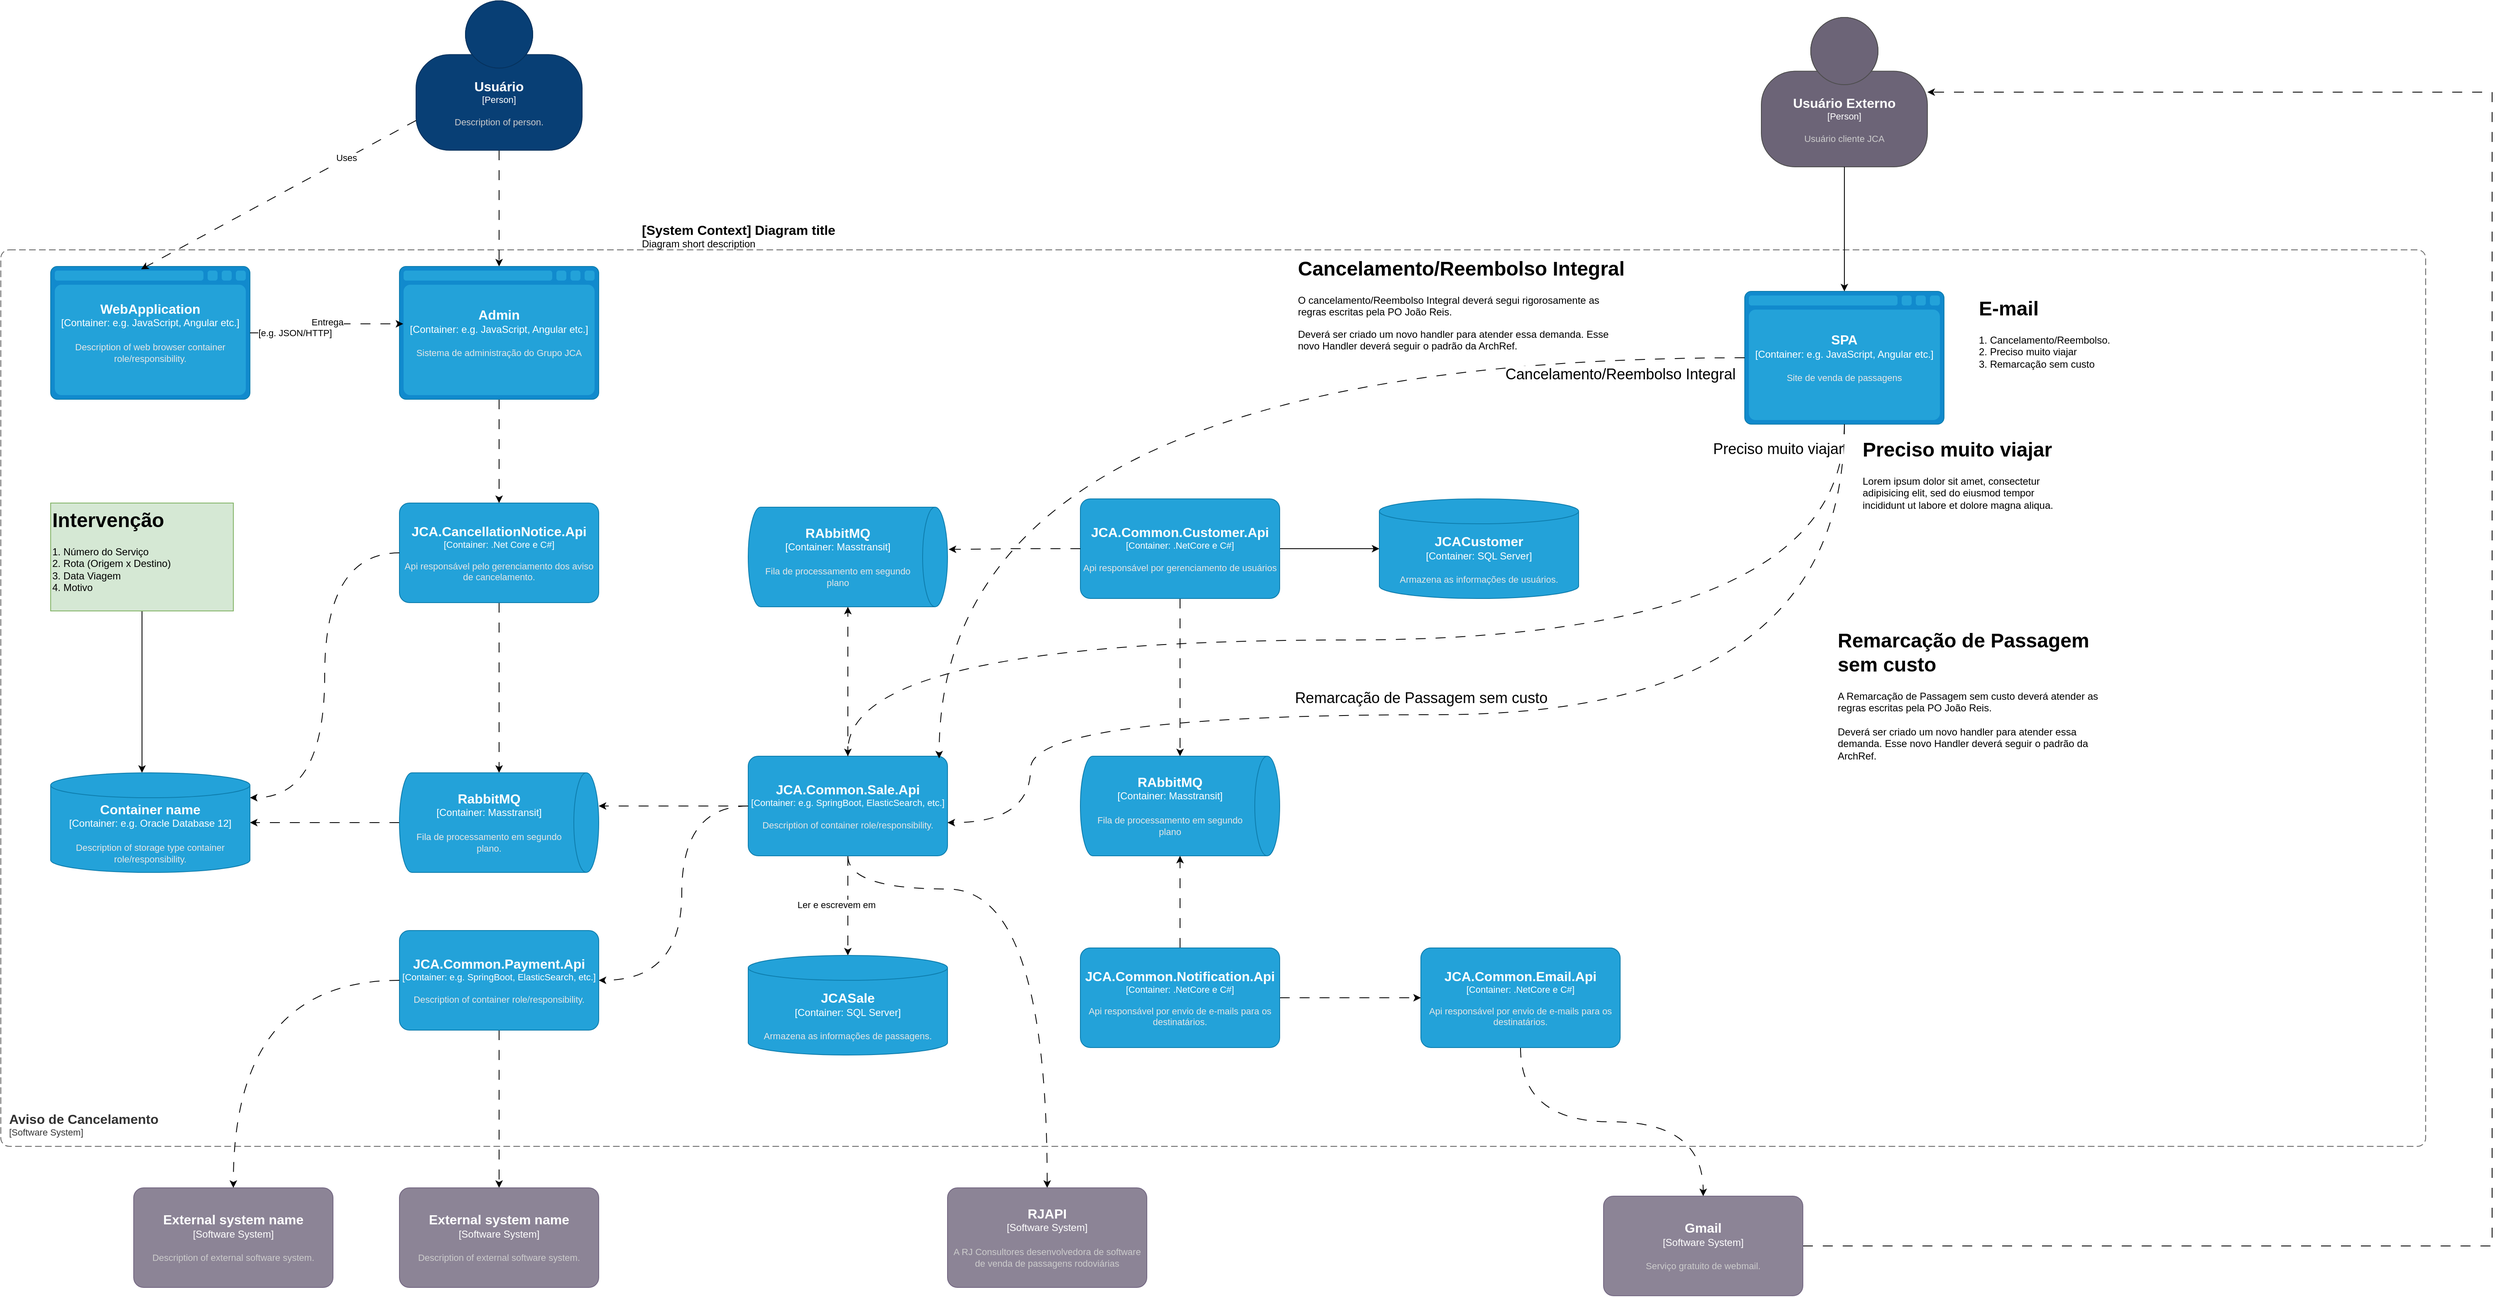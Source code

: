 <mxfile version="24.2.0" type="github">
  <diagram id="C5RBs43oDa-KdzZeNtuy" name="Page-1">
    <mxGraphModel dx="2030" dy="444" grid="1" gridSize="10" guides="1" tooltips="1" connect="1" arrows="1" fold="1" page="1" pageScale="1" pageWidth="1169" pageHeight="827" background="#ffffff" math="0" shadow="0">
      <root>
        <mxCell id="WIyWlLk6GJQsqaUBKTNV-0" />
        <mxCell id="WIyWlLk6GJQsqaUBKTNV-1" parent="WIyWlLk6GJQsqaUBKTNV-0" />
        <object placeholders="1" c4Name="Aviso de Cancelamento" c4Type="SystemScopeBoundary" c4Application="Software System" label="&lt;font style=&quot;font-size: 16px&quot;&gt;&lt;b&gt;&lt;div style=&quot;text-align: left&quot;&gt;%c4Name%&lt;/div&gt;&lt;/b&gt;&lt;/font&gt;&lt;div style=&quot;text-align: left&quot;&gt;[%c4Application%]&lt;/div&gt;" id="rZhwr0CRrRJDCK31wP1V-13">
          <mxCell style="rounded=1;fontSize=11;whiteSpace=wrap;html=1;dashed=1;arcSize=20;fillColor=none;strokeColor=#666666;fontColor=#333333;labelBackgroundColor=none;align=left;verticalAlign=bottom;labelBorderColor=none;spacingTop=0;spacing=10;dashPattern=8 4;metaEdit=1;rotatable=0;perimeter=rectanglePerimeter;noLabel=0;labelPadding=0;allowArrows=0;connectable=0;expand=0;recursiveResize=0;editable=1;pointerEvents=0;absoluteArcSize=1;points=[[0.25,0,0],[0.5,0,0],[0.75,0,0],[1,0.25,0],[1,0.5,0],[1,0.75,0],[0.75,1,0],[0.5,1,0],[0.25,1,0],[0,0.75,0],[0,0.5,0],[0,0.25,0]];" parent="WIyWlLk6GJQsqaUBKTNV-1" vertex="1">
            <mxGeometry x="-330" y="340" width="2920" height="1080" as="geometry" />
          </mxCell>
        </object>
        <mxCell id="8VAVAzCilWJxM4eUNis3-16" style="edgeStyle=orthogonalEdgeStyle;rounded=0;orthogonalLoop=1;jettySize=auto;html=1;dashed=1;dashPattern=12 12;" edge="1" parent="WIyWlLk6GJQsqaUBKTNV-1" source="rZhwr0CRrRJDCK31wP1V-14" target="rZhwr0CRrRJDCK31wP1V-17">
          <mxGeometry relative="1" as="geometry" />
        </mxCell>
        <object placeholders="1" c4Name="Usuário" c4Type="Person" c4Description="Description of person." label="&lt;font style=&quot;font-size: 16px&quot;&gt;&lt;b&gt;%c4Name%&lt;/b&gt;&lt;/font&gt;&lt;div&gt;[%c4Type%]&lt;/div&gt;&lt;br&gt;&lt;div&gt;&lt;font style=&quot;font-size: 11px&quot;&gt;&lt;font color=&quot;#cccccc&quot;&gt;%c4Description%&lt;/font&gt;&lt;/div&gt;" id="rZhwr0CRrRJDCK31wP1V-14">
          <mxCell style="html=1;fontSize=11;dashed=0;whiteSpace=wrap;fillColor=#083F75;strokeColor=#06315C;fontColor=#ffffff;shape=mxgraph.c4.person2;align=center;metaEdit=1;points=[[0.5,0,0],[1,0.5,0],[1,0.75,0],[0.75,1,0],[0.5,1,0],[0.25,1,0],[0,0.75,0],[0,0.5,0]];resizable=0;" parent="WIyWlLk6GJQsqaUBKTNV-1" vertex="1">
            <mxGeometry x="170" y="40" width="200" height="180" as="geometry" />
          </mxCell>
        </object>
        <object placeholders="1" c4Type="WebApplication" c4Container="Container" c4Technology="e.g. JavaScript, Angular etc." c4Description="Description of web browser container role/responsibility." label="&lt;font style=&quot;font-size: 16px&quot;&gt;&lt;b&gt;%c4Type%&lt;/b&gt;&lt;/font&gt;&lt;div&gt;[%c4Container%:&amp;nbsp;%c4Technology%]&lt;/div&gt;&lt;br&gt;&lt;div&gt;&lt;font style=&quot;font-size: 11px&quot;&gt;&lt;font color=&quot;#E6E6E6&quot;&gt;%c4Description%&lt;/font&gt;&lt;/div&gt;" id="rZhwr0CRrRJDCK31wP1V-15">
          <mxCell style="shape=mxgraph.c4.webBrowserContainer2;whiteSpace=wrap;html=1;boundedLbl=1;rounded=0;labelBackgroundColor=none;strokeColor=#118ACD;fillColor=#23A2D9;strokeColor=#118ACD;strokeColor2=#0E7DAD;fontSize=12;fontColor=#ffffff;align=center;metaEdit=1;points=[[0.5,0,0],[1,0.25,0],[1,0.5,0],[1,0.75,0],[0.5,1,0],[0,0.75,0],[0,0.5,0],[0,0.25,0]];resizable=0;" parent="WIyWlLk6GJQsqaUBKTNV-1" vertex="1">
            <mxGeometry x="-270" y="360" width="240" height="160" as="geometry" />
          </mxCell>
        </object>
        <mxCell id="8VAVAzCilWJxM4eUNis3-1" style="edgeStyle=orthogonalEdgeStyle;rounded=0;orthogonalLoop=1;jettySize=auto;html=1;dashed=1;dashPattern=12 12;" edge="1" parent="WIyWlLk6GJQsqaUBKTNV-1" source="rZhwr0CRrRJDCK31wP1V-16" target="rZhwr0CRrRJDCK31wP1V-29">
          <mxGeometry relative="1" as="geometry" />
        </mxCell>
        <object placeholders="1" c4Name="JCA.CancellationNotice.Api" c4Type="Container" c4Technology=".Net Core e C#" c4Description="Api responsável pelo gerenciamento dos aviso de cancelamento." label="&lt;font style=&quot;font-size: 16px&quot;&gt;&lt;b&gt;%c4Name%&lt;/b&gt;&lt;/font&gt;&lt;div&gt;[%c4Type%: %c4Technology%]&lt;/div&gt;&lt;br&gt;&lt;div&gt;&lt;font style=&quot;font-size: 11px&quot;&gt;&lt;font color=&quot;#E6E6E6&quot;&gt;%c4Description%&lt;/font&gt;&lt;/div&gt;" id="rZhwr0CRrRJDCK31wP1V-16">
          <mxCell style="rounded=1;whiteSpace=wrap;html=1;fontSize=11;labelBackgroundColor=none;fillColor=#23A2D9;fontColor=#ffffff;align=center;arcSize=10;strokeColor=#0E7DAD;metaEdit=1;resizable=0;points=[[0.25,0,0],[0.5,0,0],[0.75,0,0],[1,0.25,0],[1,0.5,0],[1,0.75,0],[0.75,1,0],[0.5,1,0],[0.25,1,0],[0,0.75,0],[0,0.5,0],[0,0.25,0]];" parent="WIyWlLk6GJQsqaUBKTNV-1" vertex="1">
            <mxGeometry x="150" y="645" width="240" height="120" as="geometry" />
          </mxCell>
        </object>
        <mxCell id="8VAVAzCilWJxM4eUNis3-0" style="edgeStyle=orthogonalEdgeStyle;rounded=0;orthogonalLoop=1;jettySize=auto;html=1;dashed=1;dashPattern=12 12;" edge="1" parent="WIyWlLk6GJQsqaUBKTNV-1" source="rZhwr0CRrRJDCK31wP1V-17" target="rZhwr0CRrRJDCK31wP1V-16">
          <mxGeometry relative="1" as="geometry" />
        </mxCell>
        <object placeholders="1" c4Type="Admin" c4Container="Container" c4Technology="e.g. JavaScript, Angular etc." c4Description="Sistema de administração do Grupo JCA" label="&lt;font style=&quot;font-size: 16px&quot;&gt;&lt;b&gt;%c4Type%&lt;/b&gt;&lt;/font&gt;&lt;div&gt;[%c4Container%:&amp;nbsp;%c4Technology%]&lt;/div&gt;&lt;br&gt;&lt;div&gt;&lt;font style=&quot;font-size: 11px&quot;&gt;&lt;font color=&quot;#E6E6E6&quot;&gt;%c4Description%&lt;/font&gt;&lt;/div&gt;" id="rZhwr0CRrRJDCK31wP1V-17">
          <mxCell style="shape=mxgraph.c4.webBrowserContainer2;whiteSpace=wrap;html=1;boundedLbl=1;rounded=0;labelBackgroundColor=none;strokeColor=#118ACD;fillColor=#23A2D9;strokeColor=#118ACD;strokeColor2=#0E7DAD;fontSize=12;fontColor=#ffffff;align=center;metaEdit=1;points=[[0.5,0,0],[1,0.25,0],[1,0.5,0],[1,0.75,0],[0.5,1,0],[0,0.75,0],[0,0.5,0],[0,0.25,0]];resizable=0;" parent="WIyWlLk6GJQsqaUBKTNV-1" vertex="1">
            <mxGeometry x="150" y="360" width="240" height="160" as="geometry" />
          </mxCell>
        </object>
        <mxCell id="rZhwr0CRrRJDCK31wP1V-20" style="edgeStyle=orthogonalEdgeStyle;rounded=0;orthogonalLoop=1;jettySize=auto;html=1;entryX=0.019;entryY=0.432;entryDx=0;entryDy=0;entryPerimeter=0;dashed=1;dashPattern=12 12;" parent="WIyWlLk6GJQsqaUBKTNV-1" source="rZhwr0CRrRJDCK31wP1V-15" target="rZhwr0CRrRJDCK31wP1V-17" edge="1">
          <mxGeometry relative="1" as="geometry" />
        </mxCell>
        <mxCell id="rZhwr0CRrRJDCK31wP1V-21" value="Entrega" style="edgeLabel;html=1;align=center;verticalAlign=middle;resizable=0;points=[];" parent="rZhwr0CRrRJDCK31wP1V-20" vertex="1" connectable="0">
          <mxGeometry x="-0.081" y="-3" relative="1" as="geometry">
            <mxPoint y="-13" as="offset" />
          </mxGeometry>
        </mxCell>
        <mxCell id="rZhwr0CRrRJDCK31wP1V-23" value="[e.g. JSON/HTTP]" style="edgeLabel;html=1;align=center;verticalAlign=middle;resizable=0;points=[];" parent="rZhwr0CRrRJDCK31wP1V-20" vertex="1" connectable="0">
          <mxGeometry x="0.409" y="2" relative="1" as="geometry">
            <mxPoint x="-73" y="13" as="offset" />
          </mxGeometry>
        </mxCell>
        <mxCell id="rZhwr0CRrRJDCK31wP1V-41" style="edgeStyle=orthogonalEdgeStyle;rounded=0;orthogonalLoop=1;jettySize=auto;html=1;dashed=1;dashPattern=12 12;" parent="WIyWlLk6GJQsqaUBKTNV-1" source="rZhwr0CRrRJDCK31wP1V-25" target="rZhwr0CRrRJDCK31wP1V-40" edge="1">
          <mxGeometry relative="1" as="geometry" />
        </mxCell>
        <mxCell id="rZhwr0CRrRJDCK31wP1V-47" value="Ler e escrevem em" style="edgeLabel;html=1;align=center;verticalAlign=middle;resizable=0;points=[];" parent="rZhwr0CRrRJDCK31wP1V-41" vertex="1" connectable="0">
          <mxGeometry x="0.146" relative="1" as="geometry">
            <mxPoint x="-14" y="-10" as="offset" />
          </mxGeometry>
        </mxCell>
        <mxCell id="8VAVAzCilWJxM4eUNis3-27" style="edgeStyle=orthogonalEdgeStyle;rounded=0;orthogonalLoop=1;jettySize=auto;html=1;curved=1;dashed=1;dashPattern=12 12;" edge="1" parent="WIyWlLk6GJQsqaUBKTNV-1" source="rZhwr0CRrRJDCK31wP1V-25" target="Wax3pSgX8jORdFltFTQ_-0">
          <mxGeometry relative="1" as="geometry">
            <Array as="points">
              <mxPoint x="690" y="1110" />
              <mxPoint x="930" y="1110" />
            </Array>
          </mxGeometry>
        </mxCell>
        <mxCell id="8VAVAzCilWJxM4eUNis3-32" style="edgeStyle=orthogonalEdgeStyle;rounded=0;orthogonalLoop=1;jettySize=auto;html=1;curved=1;dashed=1;dashPattern=12 12;" edge="1" parent="WIyWlLk6GJQsqaUBKTNV-1" source="rZhwr0CRrRJDCK31wP1V-25" target="8VAVAzCilWJxM4eUNis3-31">
          <mxGeometry relative="1" as="geometry">
            <Array as="points">
              <mxPoint x="490" y="1010" />
              <mxPoint x="490" y="1220" />
            </Array>
          </mxGeometry>
        </mxCell>
        <object placeholders="1" c4Name="JCA.Common.Sale.Api" c4Type="Container" c4Technology="e.g. SpringBoot, ElasticSearch, etc." c4Description="Description of container role/responsibility." label="&lt;font style=&quot;font-size: 16px&quot;&gt;&lt;b&gt;%c4Name%&lt;/b&gt;&lt;/font&gt;&lt;div&gt;[%c4Type%: %c4Technology%]&lt;/div&gt;&lt;br&gt;&lt;div&gt;&lt;font style=&quot;font-size: 11px&quot;&gt;&lt;font color=&quot;#E6E6E6&quot;&gt;%c4Description%&lt;/font&gt;&lt;/div&gt;" id="rZhwr0CRrRJDCK31wP1V-25">
          <mxCell style="rounded=1;whiteSpace=wrap;html=1;fontSize=11;labelBackgroundColor=none;fillColor=#23A2D9;fontColor=#ffffff;align=center;arcSize=10;strokeColor=#0E7DAD;metaEdit=1;resizable=0;points=[[0.25,0,0],[0.5,0,0],[0.75,0,0],[1,0.25,0],[1,0.5,0],[1,0.75,0],[0.75,1,0],[0.5,1,0],[0.25,1,0],[0,0.75,0],[0,0.5,0],[0,0.25,0]];" parent="WIyWlLk6GJQsqaUBKTNV-1" vertex="1">
            <mxGeometry x="570" y="950" width="240" height="120" as="geometry" />
          </mxCell>
        </object>
        <mxCell id="Wax3pSgX8jORdFltFTQ_-29" style="edgeStyle=orthogonalEdgeStyle;rounded=0;orthogonalLoop=1;jettySize=auto;html=1;dashed=1;dashPattern=12 12;" parent="WIyWlLk6GJQsqaUBKTNV-1" source="rZhwr0CRrRJDCK31wP1V-29" target="Wax3pSgX8jORdFltFTQ_-21" edge="1">
          <mxGeometry relative="1" as="geometry" />
        </mxCell>
        <object placeholders="1" c4Type="RabbitMQ" c4Container="Container" c4Technology="Masstransit" c4Description="Fila de processamento em segundo plano." label="&lt;font style=&quot;font-size: 16px&quot;&gt;&lt;b&gt;%c4Type%&lt;/b&gt;&lt;/font&gt;&lt;div&gt;[%c4Container%:&amp;nbsp;%c4Technology%]&lt;/div&gt;&lt;br&gt;&lt;div&gt;&lt;font style=&quot;font-size: 11px&quot;&gt;&lt;font color=&quot;#E6E6E6&quot;&gt;%c4Description%&lt;/font&gt;&lt;/div&gt;" id="rZhwr0CRrRJDCK31wP1V-29">
          <mxCell style="shape=cylinder3;size=15;direction=south;whiteSpace=wrap;html=1;boundedLbl=1;rounded=0;labelBackgroundColor=none;fillColor=#23A2D9;fontSize=12;fontColor=#ffffff;align=center;strokeColor=#0E7DAD;metaEdit=1;points=[[0.5,0,0],[1,0.25,0],[1,0.5,0],[1,0.75,0],[0.5,1,0],[0,0.75,0],[0,0.5,0],[0,0.25,0]];resizable=0;" parent="WIyWlLk6GJQsqaUBKTNV-1" vertex="1">
            <mxGeometry x="150" y="970" width="240" height="120" as="geometry" />
          </mxCell>
        </object>
        <object placeholders="1" c4Type="RAbbitMQ" c4Container="Container" c4Technology="Masstransit" c4Description="Fila de processamento em segundo plano" label="&lt;font style=&quot;font-size: 16px&quot;&gt;&lt;b&gt;%c4Type%&lt;/b&gt;&lt;/font&gt;&lt;div&gt;[%c4Container%:&amp;nbsp;%c4Technology%]&lt;/div&gt;&lt;br&gt;&lt;div&gt;&lt;font style=&quot;font-size: 11px&quot;&gt;&lt;font color=&quot;#E6E6E6&quot;&gt;%c4Description%&lt;/font&gt;&lt;/div&gt;" id="rZhwr0CRrRJDCK31wP1V-33">
          <mxCell style="shape=cylinder3;size=15;direction=south;whiteSpace=wrap;html=1;boundedLbl=1;rounded=0;labelBackgroundColor=none;fillColor=#23A2D9;fontSize=12;fontColor=#ffffff;align=center;strokeColor=#0E7DAD;metaEdit=1;points=[[0.5,0,0],[1,0.25,0],[1,0.5,0],[1,0.75,0],[0.5,1,0],[0,0.75,0],[0,0.5,0],[0,0.25,0]];resizable=0;" parent="WIyWlLk6GJQsqaUBKTNV-1" vertex="1">
            <mxGeometry x="570" y="650" width="240" height="120" as="geometry" />
          </mxCell>
        </object>
        <mxCell id="rZhwr0CRrRJDCK31wP1V-34" style="edgeStyle=orthogonalEdgeStyle;rounded=0;orthogonalLoop=1;jettySize=auto;html=1;entryX=1;entryY=0.5;entryDx=0;entryDy=0;entryPerimeter=0;dashed=1;dashPattern=12 12;" parent="WIyWlLk6GJQsqaUBKTNV-1" source="rZhwr0CRrRJDCK31wP1V-25" target="rZhwr0CRrRJDCK31wP1V-33" edge="1">
          <mxGeometry relative="1" as="geometry" />
        </mxCell>
        <object placeholders="1" c4Type="JCASale" c4Container="Container" c4Technology="SQL Server" c4Description="Armazena as informações de passagens." label="&lt;font style=&quot;font-size: 16px&quot;&gt;&lt;b&gt;%c4Type%&lt;/b&gt;&lt;/font&gt;&lt;div&gt;[%c4Container%:&amp;nbsp;%c4Technology%]&lt;/div&gt;&lt;br&gt;&lt;div&gt;&lt;font style=&quot;font-size: 11px&quot;&gt;&lt;font color=&quot;#E6E6E6&quot;&gt;%c4Description%&lt;/font&gt;&lt;/div&gt;" id="rZhwr0CRrRJDCK31wP1V-40">
          <mxCell style="shape=cylinder3;size=15;whiteSpace=wrap;html=1;boundedLbl=1;rounded=0;labelBackgroundColor=none;fillColor=#23A2D9;fontSize=12;fontColor=#ffffff;align=center;strokeColor=#0E7DAD;metaEdit=1;points=[[0.5,0,0],[1,0.25,0],[1,0.5,0],[1,0.75,0],[0.5,1,0],[0,0.75,0],[0,0.5,0],[0,0.25,0]];resizable=0;" parent="WIyWlLk6GJQsqaUBKTNV-1" vertex="1">
            <mxGeometry x="570" y="1190" width="240" height="120" as="geometry" />
          </mxCell>
        </object>
        <mxCell id="8VAVAzCilWJxM4eUNis3-4" style="edgeStyle=orthogonalEdgeStyle;rounded=0;orthogonalLoop=1;jettySize=auto;html=1;dashed=1;dashPattern=12 12;" edge="1" parent="WIyWlLk6GJQsqaUBKTNV-1" source="rZhwr0CRrRJDCK31wP1V-42" target="rZhwr0CRrRJDCK31wP1V-44">
          <mxGeometry relative="1" as="geometry">
            <Array as="points">
              <mxPoint x="2670" y="1540" />
              <mxPoint x="2670" y="150" />
            </Array>
          </mxGeometry>
        </mxCell>
        <object placeholders="1" c4Name="Gmail" c4Type="Software System" c4Description="Serviço gratuito de webmail." label="&lt;font style=&quot;font-size: 16px&quot;&gt;&lt;b&gt;%c4Name%&lt;/b&gt;&lt;/font&gt;&lt;div&gt;[%c4Type%]&lt;/div&gt;&lt;br&gt;&lt;div&gt;&lt;font style=&quot;font-size: 11px&quot;&gt;&lt;font color=&quot;#cccccc&quot;&gt;%c4Description%&lt;/font&gt;&lt;/div&gt;" id="rZhwr0CRrRJDCK31wP1V-42">
          <mxCell style="rounded=1;whiteSpace=wrap;html=1;labelBackgroundColor=none;fillColor=#8C8496;fontColor=#ffffff;align=center;arcSize=10;strokeColor=#736782;metaEdit=1;resizable=0;points=[[0.25,0,0],[0.5,0,0],[0.75,0,0],[1,0.25,0],[1,0.5,0],[1,0.75,0],[0.75,1,0],[0.5,1,0],[0.25,1,0],[0,0.75,0],[0,0.5,0],[0,0.25,0]];" parent="WIyWlLk6GJQsqaUBKTNV-1" vertex="1">
            <mxGeometry x="1600" y="1480" width="240" height="120" as="geometry" />
          </mxCell>
        </object>
        <object placeholders="1" c4Name="Usuário Externo" c4Type="Person" c4Description="Usuário cliente JCA" label="&lt;font style=&quot;font-size: 16px&quot;&gt;&lt;b&gt;%c4Name%&lt;/b&gt;&lt;/font&gt;&lt;div&gt;[%c4Type%]&lt;/div&gt;&lt;br&gt;&lt;div&gt;&lt;font style=&quot;font-size: 11px&quot;&gt;&lt;font color=&quot;#cccccc&quot;&gt;%c4Description%&lt;/font&gt;&lt;/div&gt;" id="rZhwr0CRrRJDCK31wP1V-44">
          <mxCell style="html=1;fontSize=11;dashed=0;whiteSpace=wrap;fillColor=#6C6477;strokeColor=#4D4D4D;fontColor=#ffffff;shape=mxgraph.c4.person2;align=center;metaEdit=1;points=[[0.5,0,0],[1,0.5,0],[1,0.75,0],[0.75,1,0],[0.5,1,0],[0.25,1,0],[0,0.75,0],[0,0.5,0]];resizable=0;" parent="WIyWlLk6GJQsqaUBKTNV-1" vertex="1">
            <mxGeometry x="1790" y="60" width="200" height="180" as="geometry" />
          </mxCell>
        </object>
        <mxCell id="rZhwr0CRrRJDCK31wP1V-54" style="rounded=0;orthogonalLoop=1;jettySize=auto;html=1;entryX=0.454;entryY=0.021;entryDx=0;entryDy=0;entryPerimeter=0;dashed=1;dashPattern=12 12;" parent="WIyWlLk6GJQsqaUBKTNV-1" source="rZhwr0CRrRJDCK31wP1V-14" target="rZhwr0CRrRJDCK31wP1V-15" edge="1">
          <mxGeometry relative="1" as="geometry" />
        </mxCell>
        <mxCell id="thsxgm3FAbj1bVuCaL5Q-0" value="Uses" style="edgeLabel;html=1;align=center;verticalAlign=middle;resizable=0;points=[];" parent="rZhwr0CRrRJDCK31wP1V-54" vertex="1" connectable="0">
          <mxGeometry x="-0.494" y="-1" relative="1" as="geometry">
            <mxPoint as="offset" />
          </mxGeometry>
        </mxCell>
        <mxCell id="8VAVAzCilWJxM4eUNis3-3" style="edgeStyle=orthogonalEdgeStyle;rounded=0;orthogonalLoop=1;jettySize=auto;html=1;dashed=1;dashPattern=12 12;curved=1;" edge="1" parent="WIyWlLk6GJQsqaUBKTNV-1" source="thsxgm3FAbj1bVuCaL5Q-1" target="rZhwr0CRrRJDCK31wP1V-42">
          <mxGeometry relative="1" as="geometry" />
        </mxCell>
        <object placeholders="1" c4Name="JCA.Common.Email.Api" c4Type="Container" c4Technology=".NetCore e C#" c4Description="Api responsável por envio de e-mails para os destinatários." label="&lt;font style=&quot;font-size: 16px&quot;&gt;&lt;b&gt;%c4Name%&lt;/b&gt;&lt;/font&gt;&lt;div&gt;[%c4Type%: %c4Technology%]&lt;/div&gt;&lt;br&gt;&lt;div&gt;&lt;font style=&quot;font-size: 11px&quot;&gt;&lt;font color=&quot;#E6E6E6&quot;&gt;%c4Description%&lt;/font&gt;&lt;/div&gt;" id="thsxgm3FAbj1bVuCaL5Q-1">
          <mxCell style="rounded=1;whiteSpace=wrap;html=1;fontSize=11;labelBackgroundColor=none;fillColor=#23A2D9;fontColor=#ffffff;align=center;arcSize=10;strokeColor=#0E7DAD;metaEdit=1;resizable=0;points=[[0.25,0,0],[0.5,0,0],[0.75,0,0],[1,0.25,0],[1,0.5,0],[1,0.75,0],[0.75,1,0],[0.5,1,0],[0.25,1,0],[0,0.75,0],[0,0.5,0],[0,0.25,0]];" parent="WIyWlLk6GJQsqaUBKTNV-1" vertex="1">
            <mxGeometry x="1380" y="1181" width="240" height="120" as="geometry" />
          </mxCell>
        </object>
        <object placeholders="1" c4Name="RJAPI" c4Type="Software System" c4Description="A RJ Consultores desenvolvedora de software de venda de passagens rodoviárias" label="&lt;font style=&quot;font-size: 16px&quot;&gt;&lt;b&gt;%c4Name%&lt;/b&gt;&lt;/font&gt;&lt;div&gt;[%c4Type%]&lt;/div&gt;&lt;br&gt;&lt;div&gt;&lt;font style=&quot;font-size: 11px&quot;&gt;&lt;font color=&quot;#cccccc&quot;&gt;%c4Description%&lt;/font&gt;&lt;/div&gt;" id="Wax3pSgX8jORdFltFTQ_-0">
          <mxCell style="rounded=1;whiteSpace=wrap;html=1;labelBackgroundColor=none;fillColor=#8C8496;fontColor=#ffffff;align=center;arcSize=10;strokeColor=#736782;metaEdit=1;resizable=0;points=[[0.25,0,0],[0.5,0,0],[0.75,0,0],[1,0.25,0],[1,0.5,0],[1,0.75,0],[0.75,1,0],[0.5,1,0],[0.25,1,0],[0,0.75,0],[0,0.5,0],[0,0.25,0]];" parent="WIyWlLk6GJQsqaUBKTNV-1" vertex="1">
            <mxGeometry x="810" y="1470" width="240" height="120" as="geometry" />
          </mxCell>
        </object>
        <mxCell id="Wax3pSgX8jORdFltFTQ_-23" style="edgeStyle=orthogonalEdgeStyle;rounded=0;orthogonalLoop=1;jettySize=auto;html=1;" parent="WIyWlLk6GJQsqaUBKTNV-1" source="Wax3pSgX8jORdFltFTQ_-1" target="Wax3pSgX8jORdFltFTQ_-21" edge="1">
          <mxGeometry relative="1" as="geometry">
            <Array as="points">
              <mxPoint x="-160" y="890" />
              <mxPoint x="-160" y="890" />
            </Array>
          </mxGeometry>
        </mxCell>
        <mxCell id="Wax3pSgX8jORdFltFTQ_-1" value="&lt;h1 style=&quot;margin-top: 0px;&quot;&gt;Intervenção&lt;/h1&gt;&lt;div&gt;&lt;div&gt;1. Número do Serviço&lt;/div&gt;&lt;div&gt;2. Rota (Origem x Destino)&lt;/div&gt;&lt;div&gt;3. Data Viagem&lt;/div&gt;&lt;div&gt;4. Motivo&lt;/div&gt;&lt;/div&gt;" style="text;html=1;whiteSpace=wrap;overflow=hidden;rounded=0;fillColor=#d5e8d4;strokeColor=#82b366;" parent="WIyWlLk6GJQsqaUBKTNV-1" vertex="1">
          <mxGeometry x="-270" y="645" width="220" height="130" as="geometry" />
        </mxCell>
        <mxCell id="Wax3pSgX8jORdFltFTQ_-11" style="edgeStyle=orthogonalEdgeStyle;rounded=0;orthogonalLoop=1;jettySize=auto;html=1;entryX=0.333;entryY=0;entryDx=0;entryDy=0;entryPerimeter=0;dashed=1;dashPattern=12 12;" parent="WIyWlLk6GJQsqaUBKTNV-1" source="rZhwr0CRrRJDCK31wP1V-25" target="rZhwr0CRrRJDCK31wP1V-29" edge="1">
          <mxGeometry relative="1" as="geometry" />
        </mxCell>
        <object placeholders="1" c4Type="Container name" c4Container="Container" c4Technology="e.g. Oracle Database 12" c4Description="Description of storage type container role/responsibility." label="&lt;font style=&quot;font-size: 16px&quot;&gt;&lt;b&gt;%c4Type%&lt;/b&gt;&lt;/font&gt;&lt;div&gt;[%c4Container%:&amp;nbsp;%c4Technology%]&lt;/div&gt;&lt;br&gt;&lt;div&gt;&lt;font style=&quot;font-size: 11px&quot;&gt;&lt;font color=&quot;#E6E6E6&quot;&gt;%c4Description%&lt;/font&gt;&lt;/div&gt;" id="Wax3pSgX8jORdFltFTQ_-21">
          <mxCell style="shape=cylinder3;size=15;whiteSpace=wrap;html=1;boundedLbl=1;rounded=0;labelBackgroundColor=none;fillColor=#23A2D9;fontSize=12;fontColor=#ffffff;align=center;strokeColor=#0E7DAD;metaEdit=1;points=[[0.5,0,0],[1,0.25,0],[1,0.5,0],[1,0.75,0],[0.5,1,0],[0,0.75,0],[0,0.5,0],[0,0.25,0]];resizable=0;" parent="WIyWlLk6GJQsqaUBKTNV-1" vertex="1">
            <mxGeometry x="-270" y="970" width="240" height="120" as="geometry" />
          </mxCell>
        </object>
        <object placeholders="1" c4Name="[System Context] Diagram title" c4Type="ContainerScopeBoundary" c4Description="Diagram short description" label="&lt;font style=&quot;font-size: 16px&quot;&gt;&lt;b&gt;&lt;div style=&quot;text-align: left&quot;&gt;%c4Name%&lt;/div&gt;&lt;/b&gt;&lt;/font&gt;&lt;div style=&quot;text-align: left&quot;&gt;%c4Description%&lt;/div&gt;" id="Wax3pSgX8jORdFltFTQ_-34">
          <mxCell style="text;html=1;strokeColor=none;fillColor=none;align=left;verticalAlign=top;whiteSpace=wrap;rounded=0;metaEdit=1;allowArrows=0;resizable=1;rotatable=0;connectable=0;recursiveResize=0;expand=0;pointerEvents=0;points=[[0.25,0,0],[0.5,0,0],[0.75,0,0],[1,0.25,0],[1,0.5,0],[1,0.75,0],[0.75,1,0],[0.5,1,0],[0.25,1,0],[0,0.75,0],[0,0.5,0],[0,0.25,0]];" parent="WIyWlLk6GJQsqaUBKTNV-1" vertex="1">
            <mxGeometry x="440" y="300" width="260" height="40" as="geometry" />
          </mxCell>
        </object>
        <mxCell id="nb2TQYrW7q-DWO8Oj_TJ-3" style="edgeStyle=orthogonalEdgeStyle;rounded=0;orthogonalLoop=1;jettySize=auto;html=1;fontFamily=Helvetica;fontSize=12;fontColor=default;fontStyle=1;dashed=1;dashPattern=12 12;" parent="WIyWlLk6GJQsqaUBKTNV-1" source="Wax3pSgX8jORdFltFTQ_-35" target="nb2TQYrW7q-DWO8Oj_TJ-2" edge="1">
          <mxGeometry relative="1" as="geometry" />
        </mxCell>
        <mxCell id="8VAVAzCilWJxM4eUNis3-7" style="edgeStyle=orthogonalEdgeStyle;rounded=0;orthogonalLoop=1;jettySize=auto;html=1;" edge="1" parent="WIyWlLk6GJQsqaUBKTNV-1" source="Wax3pSgX8jORdFltFTQ_-35" target="8VAVAzCilWJxM4eUNis3-8">
          <mxGeometry relative="1" as="geometry">
            <mxPoint x="1320" y="700" as="targetPoint" />
          </mxGeometry>
        </mxCell>
        <object placeholders="1" c4Name="JCA.Common.Customer.Api" c4Type="Container" c4Technology=".NetCore e C#" c4Description="Api responsável por gerenciamento de usuários" label="&lt;font style=&quot;font-size: 16px&quot;&gt;&lt;b&gt;%c4Name%&lt;/b&gt;&lt;/font&gt;&lt;div&gt;[%c4Type%: %c4Technology%]&lt;/div&gt;&lt;br&gt;&lt;div&gt;&lt;font style=&quot;font-size: 11px&quot;&gt;&lt;font color=&quot;#E6E6E6&quot;&gt;%c4Description%&lt;/font&gt;&lt;/div&gt;" id="Wax3pSgX8jORdFltFTQ_-35">
          <mxCell style="rounded=1;whiteSpace=wrap;html=1;fontSize=11;labelBackgroundColor=none;fillColor=#23A2D9;fontColor=#ffffff;align=center;arcSize=10;strokeColor=#0E7DAD;metaEdit=1;resizable=0;points=[[0.25,0,0],[0.5,0,0],[0.75,0,0],[1,0.25,0],[1,0.5,0],[1,0.75,0],[0.75,1,0],[0.5,1,0],[0.25,1,0],[0,0.75,0],[0,0.5,0],[0,0.25,0]];" parent="WIyWlLk6GJQsqaUBKTNV-1" vertex="1">
            <mxGeometry x="970" y="640" width="240" height="120" as="geometry" />
          </mxCell>
        </object>
        <mxCell id="nb2TQYrW7q-DWO8Oj_TJ-0" style="edgeStyle=orthogonalEdgeStyle;rounded=0;orthogonalLoop=1;jettySize=auto;html=1;entryX=0.424;entryY=-0.006;entryDx=0;entryDy=0;entryPerimeter=0;fontFamily=Helvetica;fontSize=12;fontColor=default;fontStyle=1;dashed=1;dashPattern=12 12;" parent="WIyWlLk6GJQsqaUBKTNV-1" source="Wax3pSgX8jORdFltFTQ_-35" target="rZhwr0CRrRJDCK31wP1V-33" edge="1">
          <mxGeometry relative="1" as="geometry" />
        </mxCell>
        <object placeholders="1" c4Type="RAbbitMQ" c4Container="Container" c4Technology="Masstransit" c4Description="Fila de processamento em segundo plano" label="&lt;font style=&quot;font-size: 16px&quot;&gt;&lt;b&gt;%c4Type%&lt;/b&gt;&lt;/font&gt;&lt;div&gt;[%c4Container%:&amp;nbsp;%c4Technology%]&lt;/div&gt;&lt;br&gt;&lt;div&gt;&lt;font style=&quot;font-size: 11px&quot;&gt;&lt;font color=&quot;#E6E6E6&quot;&gt;%c4Description%&lt;/font&gt;&lt;/div&gt;" id="nb2TQYrW7q-DWO8Oj_TJ-2">
          <mxCell style="shape=cylinder3;size=15;direction=south;whiteSpace=wrap;html=1;boundedLbl=1;rounded=0;labelBackgroundColor=none;fillColor=#23A2D9;fontSize=12;fontColor=#ffffff;align=center;strokeColor=#0E7DAD;metaEdit=1;points=[[0.5,0,0],[1,0.25,0],[1,0.5,0],[1,0.75,0],[0.5,1,0],[0,0.75,0],[0,0.5,0],[0,0.25,0]];resizable=0;" parent="WIyWlLk6GJQsqaUBKTNV-1" vertex="1">
            <mxGeometry x="970" y="950" width="240" height="120" as="geometry" />
          </mxCell>
        </object>
        <mxCell id="nb2TQYrW7q-DWO8Oj_TJ-5" style="edgeStyle=orthogonalEdgeStyle;rounded=0;orthogonalLoop=1;jettySize=auto;html=1;fontFamily=Helvetica;fontSize=12;fontColor=default;fontStyle=1;dashed=1;dashPattern=12 12;" parent="WIyWlLk6GJQsqaUBKTNV-1" source="nb2TQYrW7q-DWO8Oj_TJ-4" target="nb2TQYrW7q-DWO8Oj_TJ-2" edge="1">
          <mxGeometry relative="1" as="geometry" />
        </mxCell>
        <mxCell id="nb2TQYrW7q-DWO8Oj_TJ-6" style="edgeStyle=orthogonalEdgeStyle;rounded=0;orthogonalLoop=1;jettySize=auto;html=1;fontFamily=Helvetica;fontSize=12;fontColor=default;fontStyle=1;dashed=1;dashPattern=12 12;" parent="WIyWlLk6GJQsqaUBKTNV-1" source="nb2TQYrW7q-DWO8Oj_TJ-4" target="thsxgm3FAbj1bVuCaL5Q-1" edge="1">
          <mxGeometry relative="1" as="geometry" />
        </mxCell>
        <object placeholders="1" c4Name="JCA.Common.Notification.Api" c4Type="Container" c4Technology=".NetCore e C#" c4Description="Api responsável por envio de e-mails para os destinatários." label="&lt;font style=&quot;font-size: 16px&quot;&gt;&lt;b&gt;%c4Name%&lt;/b&gt;&lt;/font&gt;&lt;div&gt;[%c4Type%: %c4Technology%]&lt;/div&gt;&lt;br&gt;&lt;div&gt;&lt;font style=&quot;font-size: 11px&quot;&gt;&lt;font color=&quot;#E6E6E6&quot;&gt;%c4Description%&lt;/font&gt;&lt;/div&gt;" id="nb2TQYrW7q-DWO8Oj_TJ-4">
          <mxCell style="rounded=1;whiteSpace=wrap;html=1;fontSize=11;labelBackgroundColor=none;fillColor=#23A2D9;fontColor=#ffffff;align=center;arcSize=10;strokeColor=#0E7DAD;metaEdit=1;resizable=0;points=[[0.25,0,0],[0.5,0,0],[0.75,0,0],[1,0.25,0],[1,0.5,0],[1,0.75,0],[0.75,1,0],[0.5,1,0],[0.25,1,0],[0,0.75,0],[0,0.5,0],[0,0.25,0]];" parent="WIyWlLk6GJQsqaUBKTNV-1" vertex="1">
            <mxGeometry x="970" y="1181" width="240" height="120" as="geometry" />
          </mxCell>
        </object>
        <mxCell id="8VAVAzCilWJxM4eUNis3-2" style="edgeStyle=orthogonalEdgeStyle;rounded=0;orthogonalLoop=1;jettySize=auto;html=1;entryX=1;entryY=0.25;entryDx=0;entryDy=0;entryPerimeter=0;dashed=1;dashPattern=12 12;curved=1;" edge="1" parent="WIyWlLk6GJQsqaUBKTNV-1" source="rZhwr0CRrRJDCK31wP1V-16" target="Wax3pSgX8jORdFltFTQ_-21">
          <mxGeometry relative="1" as="geometry" />
        </mxCell>
        <object placeholders="1" c4Type="JCACustomer" c4Container="Container" c4Technology="SQL Server" c4Description="Armazena as informações de usuários." label="&lt;font style=&quot;font-size: 16px&quot;&gt;&lt;b&gt;%c4Type%&lt;/b&gt;&lt;/font&gt;&lt;div&gt;[%c4Container%:&amp;nbsp;%c4Technology%]&lt;/div&gt;&lt;br&gt;&lt;div&gt;&lt;font style=&quot;font-size: 11px&quot;&gt;&lt;font color=&quot;#E6E6E6&quot;&gt;%c4Description%&lt;/font&gt;&lt;/div&gt;" id="8VAVAzCilWJxM4eUNis3-8">
          <mxCell style="shape=cylinder3;size=15;whiteSpace=wrap;html=1;boundedLbl=1;rounded=0;labelBackgroundColor=none;fillColor=#23A2D9;fontSize=12;fontColor=#ffffff;align=center;strokeColor=#0E7DAD;metaEdit=1;points=[[0.5,0,0],[1,0.25,0],[1,0.5,0],[1,0.75,0],[0.5,1,0],[0,0.75,0],[0,0.5,0],[0,0.25,0]];resizable=0;" vertex="1" parent="WIyWlLk6GJQsqaUBKTNV-1">
            <mxGeometry x="1330" y="640" width="240" height="120" as="geometry" />
          </mxCell>
        </object>
        <mxCell id="8VAVAzCilWJxM4eUNis3-11" value="&lt;h1 style=&quot;margin-top: 0px;&quot;&gt;E-mail&lt;/h1&gt;&lt;p&gt;1. Cancelamento/Reembolso.&lt;br&gt;2. Preciso muito viajar&lt;br&gt;3. Remarcação sem custo&lt;/p&gt;" style="text;html=1;whiteSpace=wrap;overflow=hidden;rounded=0;" vertex="1" parent="WIyWlLk6GJQsqaUBKTNV-1">
          <mxGeometry x="2050" y="390" width="180" height="120" as="geometry" />
        </mxCell>
        <mxCell id="8VAVAzCilWJxM4eUNis3-28" style="edgeStyle=orthogonalEdgeStyle;rounded=0;orthogonalLoop=1;jettySize=auto;html=1;curved=1;dashed=1;dashPattern=12 12;" edge="1" parent="WIyWlLk6GJQsqaUBKTNV-1" source="8VAVAzCilWJxM4eUNis3-14" target="rZhwr0CRrRJDCK31wP1V-25">
          <mxGeometry relative="1" as="geometry">
            <Array as="points">
              <mxPoint x="1890" y="810" />
              <mxPoint x="690" y="810" />
            </Array>
          </mxGeometry>
        </mxCell>
        <mxCell id="8VAVAzCilWJxM4eUNis3-29" value="Remarcação de Passagem sem custo" style="edgeLabel;html=1;align=center;verticalAlign=middle;resizable=0;points=[];fontSize=18;" vertex="1" connectable="0" parent="8VAVAzCilWJxM4eUNis3-28">
          <mxGeometry x="0.036" y="2" relative="1" as="geometry">
            <mxPoint x="59" y="68" as="offset" />
          </mxGeometry>
        </mxCell>
        <object placeholders="1" c4Type="SPA" c4Container="Container" c4Technology="e.g. JavaScript, Angular etc." c4Description="Site de venda de passagens" label="&lt;font style=&quot;font-size: 16px&quot;&gt;&lt;b&gt;%c4Type%&lt;/b&gt;&lt;/font&gt;&lt;div&gt;[%c4Container%:&amp;nbsp;%c4Technology%]&lt;/div&gt;&lt;br&gt;&lt;div&gt;&lt;font style=&quot;font-size: 11px&quot;&gt;&lt;font color=&quot;#E6E6E6&quot;&gt;%c4Description%&lt;/font&gt;&lt;/div&gt;" id="8VAVAzCilWJxM4eUNis3-14">
          <mxCell style="shape=mxgraph.c4.webBrowserContainer2;whiteSpace=wrap;html=1;boundedLbl=1;rounded=0;labelBackgroundColor=none;strokeColor=#118ACD;fillColor=#23A2D9;strokeColor=#118ACD;strokeColor2=#0E7DAD;fontSize=12;fontColor=#ffffff;align=center;metaEdit=1;points=[[0.5,0,0],[1,0.25,0],[1,0.5,0],[1,0.75,0],[0.5,1,0],[0,0.75,0],[0,0.5,0],[0,0.25,0]];resizable=0;" vertex="1" parent="WIyWlLk6GJQsqaUBKTNV-1">
            <mxGeometry x="1770" y="390" width="240" height="160" as="geometry" />
          </mxCell>
        </object>
        <mxCell id="8VAVAzCilWJxM4eUNis3-15" style="edgeStyle=orthogonalEdgeStyle;rounded=0;orthogonalLoop=1;jettySize=auto;html=1;entryX=0.5;entryY=0;entryDx=0;entryDy=0;entryPerimeter=0;" edge="1" parent="WIyWlLk6GJQsqaUBKTNV-1" source="rZhwr0CRrRJDCK31wP1V-44" target="8VAVAzCilWJxM4eUNis3-14">
          <mxGeometry relative="1" as="geometry" />
        </mxCell>
        <mxCell id="8VAVAzCilWJxM4eUNis3-17" style="edgeStyle=orthogonalEdgeStyle;rounded=0;orthogonalLoop=1;jettySize=auto;html=1;entryX=0.958;entryY=0.022;entryDx=0;entryDy=0;entryPerimeter=0;curved=1;dashed=1;dashPattern=12 12;" edge="1" parent="WIyWlLk6GJQsqaUBKTNV-1" source="8VAVAzCilWJxM4eUNis3-14" target="rZhwr0CRrRJDCK31wP1V-25">
          <mxGeometry relative="1" as="geometry" />
        </mxCell>
        <mxCell id="8VAVAzCilWJxM4eUNis3-18" value="Cancelamento/Reembolso Integral" style="edgeLabel;html=1;align=center;verticalAlign=middle;resizable=0;points=[];fontSize=18;" vertex="1" connectable="0" parent="8VAVAzCilWJxM4eUNis3-17">
          <mxGeometry x="-0.12" y="84" relative="1" as="geometry">
            <mxPoint x="489" y="-64" as="offset" />
          </mxGeometry>
        </mxCell>
        <mxCell id="8VAVAzCilWJxM4eUNis3-19" value="&lt;h1 style=&quot;margin-top: 0px;&quot;&gt;Cancelamento/Reembolso Integral&lt;/h1&gt;&lt;p&gt;O cancelamento/Reembolso Integral deverá segui rigorosamente as regras escritas pela PO João Reis.&lt;/p&gt;&lt;p&gt;&lt;span style=&quot;background-color: initial;&quot;&gt;Deverá ser criado um novo handler para atender essa demanda. Esse novo Handler deverá seguir o padrão da ArchRef.&lt;/span&gt;&lt;/p&gt;" style="text;html=1;whiteSpace=wrap;overflow=hidden;rounded=0;" vertex="1" parent="WIyWlLk6GJQsqaUBKTNV-1">
          <mxGeometry x="1230" y="341.5" width="400" height="197" as="geometry" />
        </mxCell>
        <mxCell id="8VAVAzCilWJxM4eUNis3-20" style="edgeStyle=orthogonalEdgeStyle;rounded=0;orthogonalLoop=1;jettySize=auto;html=1;curved=1;exitX=0.5;exitY=1;exitDx=0;exitDy=0;exitPerimeter=0;dashed=1;dashPattern=12 12;" edge="1" parent="WIyWlLk6GJQsqaUBKTNV-1" source="8VAVAzCilWJxM4eUNis3-14" target="rZhwr0CRrRJDCK31wP1V-25">
          <mxGeometry relative="1" as="geometry">
            <mxPoint x="860" y="1030" as="targetPoint" />
            <Array as="points">
              <mxPoint x="1890" y="900" />
              <mxPoint x="910" y="900" />
              <mxPoint x="910" y="1030" />
            </Array>
          </mxGeometry>
        </mxCell>
        <mxCell id="8VAVAzCilWJxM4eUNis3-21" value="Preciso muito viajar" style="edgeLabel;html=1;align=center;verticalAlign=middle;resizable=0;points=[];fontSize=18;" vertex="1" connectable="0" parent="8VAVAzCilWJxM4eUNis3-20">
          <mxGeometry x="-0.841" y="-14" relative="1" as="geometry">
            <mxPoint x="-66" y="-94" as="offset" />
          </mxGeometry>
        </mxCell>
        <mxCell id="8VAVAzCilWJxM4eUNis3-22" value="&lt;h1 style=&quot;margin-top: 0px;&quot;&gt;Preciso muito viajar&lt;/h1&gt;&lt;p&gt;Lorem ipsum dolor sit amet, consectetur adipisicing elit, sed do eiusmod tempor incididunt ut labore et dolore magna aliqua.&lt;/p&gt;" style="text;html=1;whiteSpace=wrap;overflow=hidden;rounded=0;" vertex="1" parent="WIyWlLk6GJQsqaUBKTNV-1">
          <mxGeometry x="1910" y="560" width="250" height="120" as="geometry" />
        </mxCell>
        <mxCell id="8VAVAzCilWJxM4eUNis3-30" value="&lt;h1 style=&quot;margin-top: 0px;&quot;&gt;Remarcação de Passagem sem custo&lt;/h1&gt;&lt;p&gt;A Remarcação de Passagem sem custo deverá atender as regras escritas pela PO João Reis.&lt;br&gt;&lt;br&gt;Deverá ser criado um novo handler para atender essa demanda. Esse novo Handler deverá seguir o padrão da ArchRef.&lt;br&gt;&lt;/p&gt;" style="text;html=1;whiteSpace=wrap;overflow=hidden;rounded=0;" vertex="1" parent="WIyWlLk6GJQsqaUBKTNV-1">
          <mxGeometry x="1880" y="790" width="320" height="190" as="geometry" />
        </mxCell>
        <mxCell id="8VAVAzCilWJxM4eUNis3-35" style="edgeStyle=orthogonalEdgeStyle;rounded=0;orthogonalLoop=1;jettySize=auto;html=1;curved=1;dashed=1;dashPattern=12 12;" edge="1" parent="WIyWlLk6GJQsqaUBKTNV-1" source="8VAVAzCilWJxM4eUNis3-31" target="8VAVAzCilWJxM4eUNis3-34">
          <mxGeometry relative="1" as="geometry" />
        </mxCell>
        <object placeholders="1" c4Name="JCA.Common.Payment.Api" c4Type="Container" c4Technology="e.g. SpringBoot, ElasticSearch, etc." c4Description="Description of container role/responsibility." label="&lt;font style=&quot;font-size: 16px&quot;&gt;&lt;b&gt;%c4Name%&lt;/b&gt;&lt;/font&gt;&lt;div&gt;[%c4Type%: %c4Technology%]&lt;/div&gt;&lt;br&gt;&lt;div&gt;&lt;font style=&quot;font-size: 11px&quot;&gt;&lt;font color=&quot;#E6E6E6&quot;&gt;%c4Description%&lt;/font&gt;&lt;/div&gt;" id="8VAVAzCilWJxM4eUNis3-31">
          <mxCell style="rounded=1;whiteSpace=wrap;html=1;fontSize=11;labelBackgroundColor=none;fillColor=#23A2D9;fontColor=#ffffff;align=center;arcSize=10;strokeColor=#0E7DAD;metaEdit=1;resizable=0;points=[[0.25,0,0],[0.5,0,0],[0.75,0,0],[1,0.25,0],[1,0.5,0],[1,0.75,0],[0.75,1,0],[0.5,1,0],[0.25,1,0],[0,0.75,0],[0,0.5,0],[0,0.25,0]];" vertex="1" parent="WIyWlLk6GJQsqaUBKTNV-1">
            <mxGeometry x="150" y="1160" width="240" height="120" as="geometry" />
          </mxCell>
        </object>
        <object placeholders="1" c4Name="External system name" c4Type="Software System" c4Description="Description of external software system." label="&lt;font style=&quot;font-size: 16px&quot;&gt;&lt;b&gt;%c4Name%&lt;/b&gt;&lt;/font&gt;&lt;div&gt;[%c4Type%]&lt;/div&gt;&lt;br&gt;&lt;div&gt;&lt;font style=&quot;font-size: 11px&quot;&gt;&lt;font color=&quot;#cccccc&quot;&gt;%c4Description%&lt;/font&gt;&lt;/div&gt;" id="8VAVAzCilWJxM4eUNis3-33">
          <mxCell style="rounded=1;whiteSpace=wrap;html=1;labelBackgroundColor=none;fillColor=#8C8496;fontColor=#ffffff;align=center;arcSize=10;strokeColor=#736782;metaEdit=1;resizable=0;points=[[0.25,0,0],[0.5,0,0],[0.75,0,0],[1,0.25,0],[1,0.5,0],[1,0.75,0],[0.75,1,0],[0.5,1,0],[0.25,1,0],[0,0.75,0],[0,0.5,0],[0,0.25,0]];" vertex="1" parent="WIyWlLk6GJQsqaUBKTNV-1">
            <mxGeometry x="-170" y="1470" width="240" height="120" as="geometry" />
          </mxCell>
        </object>
        <object placeholders="1" c4Name="External system name" c4Type="Software System" c4Description="Description of external software system." label="&lt;font style=&quot;font-size: 16px&quot;&gt;&lt;b&gt;%c4Name%&lt;/b&gt;&lt;/font&gt;&lt;div&gt;[%c4Type%]&lt;/div&gt;&lt;br&gt;&lt;div&gt;&lt;font style=&quot;font-size: 11px&quot;&gt;&lt;font color=&quot;#cccccc&quot;&gt;%c4Description%&lt;/font&gt;&lt;/div&gt;" id="8VAVAzCilWJxM4eUNis3-34">
          <mxCell style="rounded=1;whiteSpace=wrap;html=1;labelBackgroundColor=none;fillColor=#8C8496;fontColor=#ffffff;align=center;arcSize=10;strokeColor=#736782;metaEdit=1;resizable=0;points=[[0.25,0,0],[0.5,0,0],[0.75,0,0],[1,0.25,0],[1,0.5,0],[1,0.75,0],[0.75,1,0],[0.5,1,0],[0.25,1,0],[0,0.75,0],[0,0.5,0],[0,0.25,0]];" vertex="1" parent="WIyWlLk6GJQsqaUBKTNV-1">
            <mxGeometry x="150" y="1470" width="240" height="120" as="geometry" />
          </mxCell>
        </object>
        <mxCell id="8VAVAzCilWJxM4eUNis3-38" style="edgeStyle=orthogonalEdgeStyle;rounded=0;orthogonalLoop=1;jettySize=auto;html=1;entryX=0.5;entryY=0;entryDx=0;entryDy=0;entryPerimeter=0;dashed=1;dashPattern=12 12;elbow=vertical;curved=1;" edge="1" parent="WIyWlLk6GJQsqaUBKTNV-1" source="8VAVAzCilWJxM4eUNis3-31" target="8VAVAzCilWJxM4eUNis3-33">
          <mxGeometry relative="1" as="geometry" />
        </mxCell>
      </root>
    </mxGraphModel>
  </diagram>
</mxfile>

